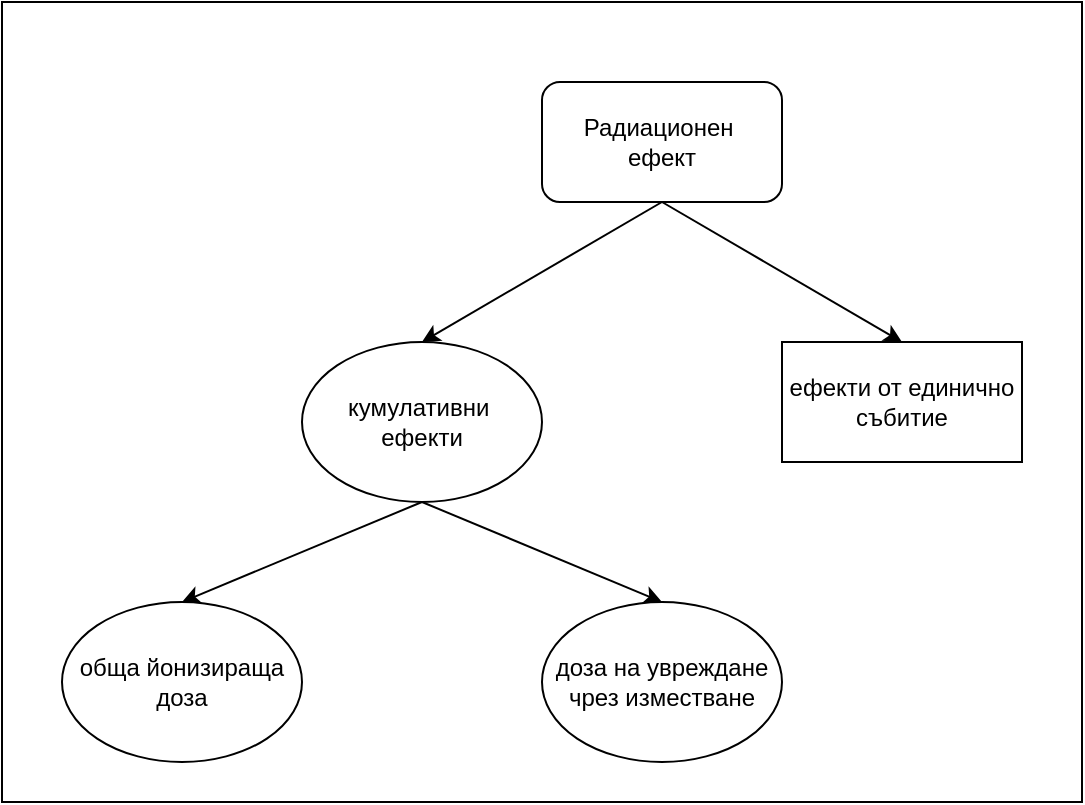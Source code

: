 <mxfile version="26.0.11">
  <diagram name="Page-1" id="m_SJjRg4WpqD2mDSqshz">
    <mxGraphModel dx="1434" dy="746" grid="1" gridSize="10" guides="1" tooltips="1" connect="1" arrows="1" fold="1" page="1" pageScale="1" pageWidth="850" pageHeight="1100" math="0" shadow="0">
      <root>
        <mxCell id="0" />
        <mxCell id="1" parent="0" />
        <mxCell id="rWptyySHChCsbkAaVR58-1" value="" style="rounded=0;whiteSpace=wrap;html=1;" vertex="1" parent="1">
          <mxGeometry x="120" y="170" width="540" height="400" as="geometry" />
        </mxCell>
        <mxCell id="cxUFwYdW1aiz9sJIVmbM-9" style="rounded=0;orthogonalLoop=1;jettySize=auto;html=1;exitX=0.5;exitY=1;exitDx=0;exitDy=0;entryX=0.5;entryY=0;entryDx=0;entryDy=0;" parent="1" source="cxUFwYdW1aiz9sJIVmbM-1" target="cxUFwYdW1aiz9sJIVmbM-2" edge="1">
          <mxGeometry relative="1" as="geometry" />
        </mxCell>
        <mxCell id="cxUFwYdW1aiz9sJIVmbM-10" style="rounded=0;orthogonalLoop=1;jettySize=auto;html=1;exitX=0.5;exitY=1;exitDx=0;exitDy=0;entryX=0.5;entryY=0;entryDx=0;entryDy=0;" parent="1" source="cxUFwYdW1aiz9sJIVmbM-1" target="cxUFwYdW1aiz9sJIVmbM-3" edge="1">
          <mxGeometry relative="1" as="geometry" />
        </mxCell>
        <mxCell id="cxUFwYdW1aiz9sJIVmbM-1" value="Радиационен&amp;nbsp;&lt;div&gt;ефект&lt;/div&gt;" style="rounded=1;whiteSpace=wrap;html=1;" parent="1" vertex="1">
          <mxGeometry x="390" y="210" width="120" height="60" as="geometry" />
        </mxCell>
        <mxCell id="cxUFwYdW1aiz9sJIVmbM-2" value="ефекти от единично събитие" style="rounded=0;whiteSpace=wrap;html=1;" parent="1" vertex="1">
          <mxGeometry x="510" y="340" width="120" height="60" as="geometry" />
        </mxCell>
        <mxCell id="cxUFwYdW1aiz9sJIVmbM-11" style="rounded=0;orthogonalLoop=1;jettySize=auto;html=1;exitX=0.5;exitY=1;exitDx=0;exitDy=0;entryX=0.5;entryY=0;entryDx=0;entryDy=0;" parent="1" source="cxUFwYdW1aiz9sJIVmbM-3" target="cxUFwYdW1aiz9sJIVmbM-5" edge="1">
          <mxGeometry relative="1" as="geometry" />
        </mxCell>
        <mxCell id="cxUFwYdW1aiz9sJIVmbM-12" style="rounded=0;orthogonalLoop=1;jettySize=auto;html=1;exitX=0.5;exitY=1;exitDx=0;exitDy=0;entryX=0.5;entryY=0;entryDx=0;entryDy=0;" parent="1" source="cxUFwYdW1aiz9sJIVmbM-3" target="cxUFwYdW1aiz9sJIVmbM-4" edge="1">
          <mxGeometry relative="1" as="geometry" />
        </mxCell>
        <mxCell id="cxUFwYdW1aiz9sJIVmbM-3" value="кумулативни&amp;nbsp;&lt;div&gt;ефекти&lt;/div&gt;" style="ellipse;whiteSpace=wrap;html=1;" parent="1" vertex="1">
          <mxGeometry x="270" y="340" width="120" height="80" as="geometry" />
        </mxCell>
        <mxCell id="cxUFwYdW1aiz9sJIVmbM-4" value="обща йонизираща доза" style="ellipse;whiteSpace=wrap;html=1;" parent="1" vertex="1">
          <mxGeometry x="150" y="470" width="120" height="80" as="geometry" />
        </mxCell>
        <mxCell id="cxUFwYdW1aiz9sJIVmbM-5" value="доза на увреждане чрез изместване" style="ellipse;whiteSpace=wrap;html=1;" parent="1" vertex="1">
          <mxGeometry x="390" y="470" width="120" height="80" as="geometry" />
        </mxCell>
      </root>
    </mxGraphModel>
  </diagram>
</mxfile>
